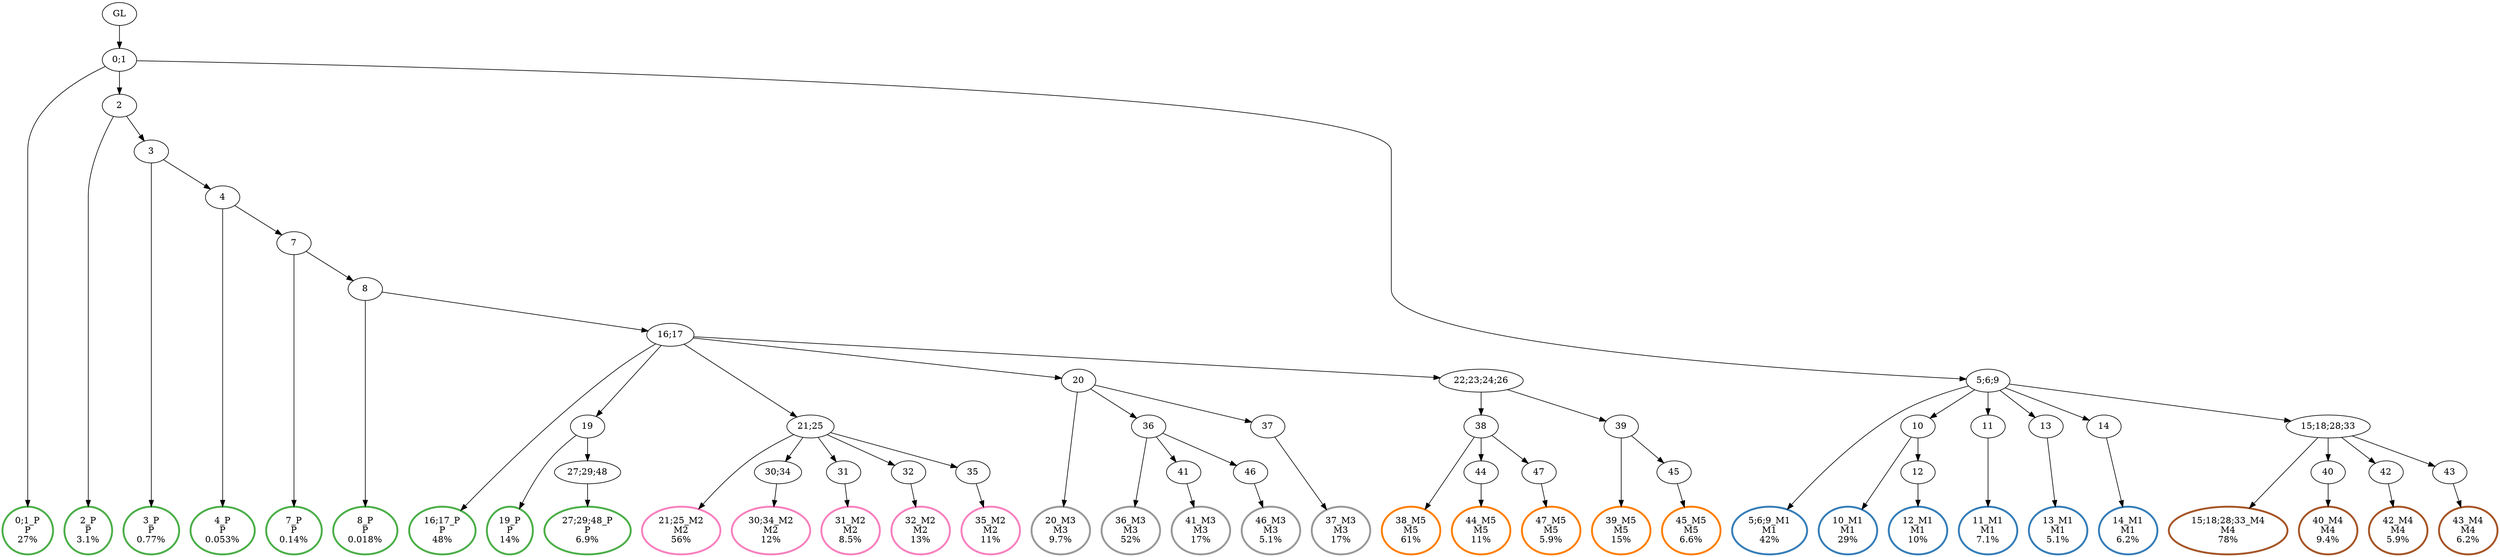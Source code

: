 digraph T {
	{
		rank=same
		67 [penwidth=3,colorscheme=set19,color=3,label="0;1_P\nP\n27%"]
		65 [penwidth=3,colorscheme=set19,color=3,label="2_P\nP\n3.1%"]
		63 [penwidth=3,colorscheme=set19,color=3,label="3_P\nP\n0.77%"]
		61 [penwidth=3,colorscheme=set19,color=3,label="4_P\nP\n0.053%"]
		59 [penwidth=3,colorscheme=set19,color=3,label="7_P\nP\n0.14%"]
		57 [penwidth=3,colorscheme=set19,color=3,label="8_P\nP\n0.018%"]
		55 [penwidth=3,colorscheme=set19,color=3,label="16;17_P\nP\n48%"]
		53 [penwidth=3,colorscheme=set19,color=3,label="19_P\nP\n14%"]
		51 [penwidth=3,colorscheme=set19,color=3,label="27;29;48_P\nP\n6.9%"]
		49 [penwidth=3,colorscheme=set19,color=2,label="5;6;9_M1\nM1\n42%"]
		47 [penwidth=3,colorscheme=set19,color=2,label="10_M1\nM1\n29%"]
		45 [penwidth=3,colorscheme=set19,color=2,label="12_M1\nM1\n10%"]
		43 [penwidth=3,colorscheme=set19,color=2,label="11_M1\nM1\n7.1%"]
		41 [penwidth=3,colorscheme=set19,color=2,label="13_M1\nM1\n5.1%"]
		39 [penwidth=3,colorscheme=set19,color=2,label="14_M1\nM1\n6.2%"]
		37 [penwidth=3,colorscheme=set19,color=8,label="21;25_M2\nM2\n56%"]
		35 [penwidth=3,colorscheme=set19,color=8,label="30;34_M2\nM2\n12%"]
		33 [penwidth=3,colorscheme=set19,color=8,label="31_M2\nM2\n8.5%"]
		31 [penwidth=3,colorscheme=set19,color=8,label="32_M2\nM2\n13%"]
		29 [penwidth=3,colorscheme=set19,color=8,label="35_M2\nM2\n11%"]
		27 [penwidth=3,colorscheme=set19,color=9,label="20_M3\nM3\n9.7%"]
		25 [penwidth=3,colorscheme=set19,color=9,label="36_M3\nM3\n52%"]
		23 [penwidth=3,colorscheme=set19,color=9,label="41_M3\nM3\n17%"]
		21 [penwidth=3,colorscheme=set19,color=9,label="46_M3\nM3\n5.1%"]
		19 [penwidth=3,colorscheme=set19,color=9,label="37_M3\nM3\n17%"]
		17 [penwidth=3,colorscheme=set19,color=7,label="15;18;28;33_M4\nM4\n78%"]
		15 [penwidth=3,colorscheme=set19,color=7,label="40_M4\nM4\n9.4%"]
		13 [penwidth=3,colorscheme=set19,color=7,label="42_M4\nM4\n5.9%"]
		11 [penwidth=3,colorscheme=set19,color=7,label="43_M4\nM4\n6.2%"]
		8 [penwidth=3,colorscheme=set19,color=5,label="38_M5\nM5\n61%"]
		6 [penwidth=3,colorscheme=set19,color=5,label="44_M5\nM5\n11%"]
		4 [penwidth=3,colorscheme=set19,color=5,label="47_M5\nM5\n5.9%"]
		2 [penwidth=3,colorscheme=set19,color=5,label="39_M5\nM5\n15%"]
		0 [penwidth=3,colorscheme=set19,color=5,label="45_M5\nM5\n6.6%"]
	}
	69 [label="GL"]
	68 [label="0;1"]
	66 [label="2"]
	64 [label="3"]
	62 [label="4"]
	60 [label="7"]
	58 [label="8"]
	56 [label="16;17"]
	54 [label="19"]
	52 [label="27;29;48"]
	50 [label="5;6;9"]
	48 [label="10"]
	46 [label="12"]
	44 [label="11"]
	42 [label="13"]
	40 [label="14"]
	38 [label="21;25"]
	36 [label="30;34"]
	34 [label="31"]
	32 [label="32"]
	30 [label="35"]
	28 [label="20"]
	26 [label="36"]
	24 [label="41"]
	22 [label="46"]
	20 [label="37"]
	18 [label="15;18;28;33"]
	16 [label="40"]
	14 [label="42"]
	12 [label="43"]
	10 [label="22;23;24;26"]
	9 [label="38"]
	7 [label="44"]
	5 [label="47"]
	3 [label="39"]
	1 [label="45"]
	69 -> 68
	68 -> 67
	68 -> 66
	68 -> 50
	66 -> 65
	66 -> 64
	64 -> 63
	64 -> 62
	62 -> 61
	62 -> 60
	60 -> 59
	60 -> 58
	58 -> 57
	58 -> 56
	56 -> 55
	56 -> 54
	56 -> 38
	56 -> 28
	56 -> 10
	54 -> 53
	54 -> 52
	52 -> 51
	50 -> 49
	50 -> 48
	50 -> 44
	50 -> 42
	50 -> 40
	50 -> 18
	48 -> 47
	48 -> 46
	46 -> 45
	44 -> 43
	42 -> 41
	40 -> 39
	38 -> 37
	38 -> 36
	38 -> 34
	38 -> 32
	38 -> 30
	36 -> 35
	34 -> 33
	32 -> 31
	30 -> 29
	28 -> 27
	28 -> 26
	28 -> 20
	26 -> 25
	26 -> 24
	26 -> 22
	24 -> 23
	22 -> 21
	20 -> 19
	18 -> 17
	18 -> 16
	18 -> 14
	18 -> 12
	16 -> 15
	14 -> 13
	12 -> 11
	10 -> 9
	10 -> 3
	9 -> 8
	9 -> 7
	9 -> 5
	7 -> 6
	5 -> 4
	3 -> 2
	3 -> 1
	1 -> 0
}
